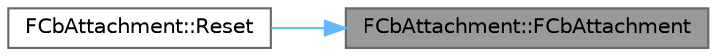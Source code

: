 digraph "FCbAttachment::FCbAttachment"
{
 // INTERACTIVE_SVG=YES
 // LATEX_PDF_SIZE
  bgcolor="transparent";
  edge [fontname=Helvetica,fontsize=10,labelfontname=Helvetica,labelfontsize=10];
  node [fontname=Helvetica,fontsize=10,shape=box,height=0.2,width=0.4];
  rankdir="RL";
  Node1 [id="Node000001",label="FCbAttachment::FCbAttachment",height=0.2,width=0.4,color="gray40", fillcolor="grey60", style="filled", fontcolor="black",tooltip="Construct a null attachment."];
  Node1 -> Node2 [id="edge1_Node000001_Node000002",dir="back",color="steelblue1",style="solid",tooltip=" "];
  Node2 [id="Node000002",label="FCbAttachment::Reset",height=0.2,width=0.4,color="grey40", fillcolor="white", style="filled",URL="$dd/d6d/classFCbAttachment.html#a37a140d539c845a1a72a78c11762146e",tooltip="Reset this to a null attachment."];
}
